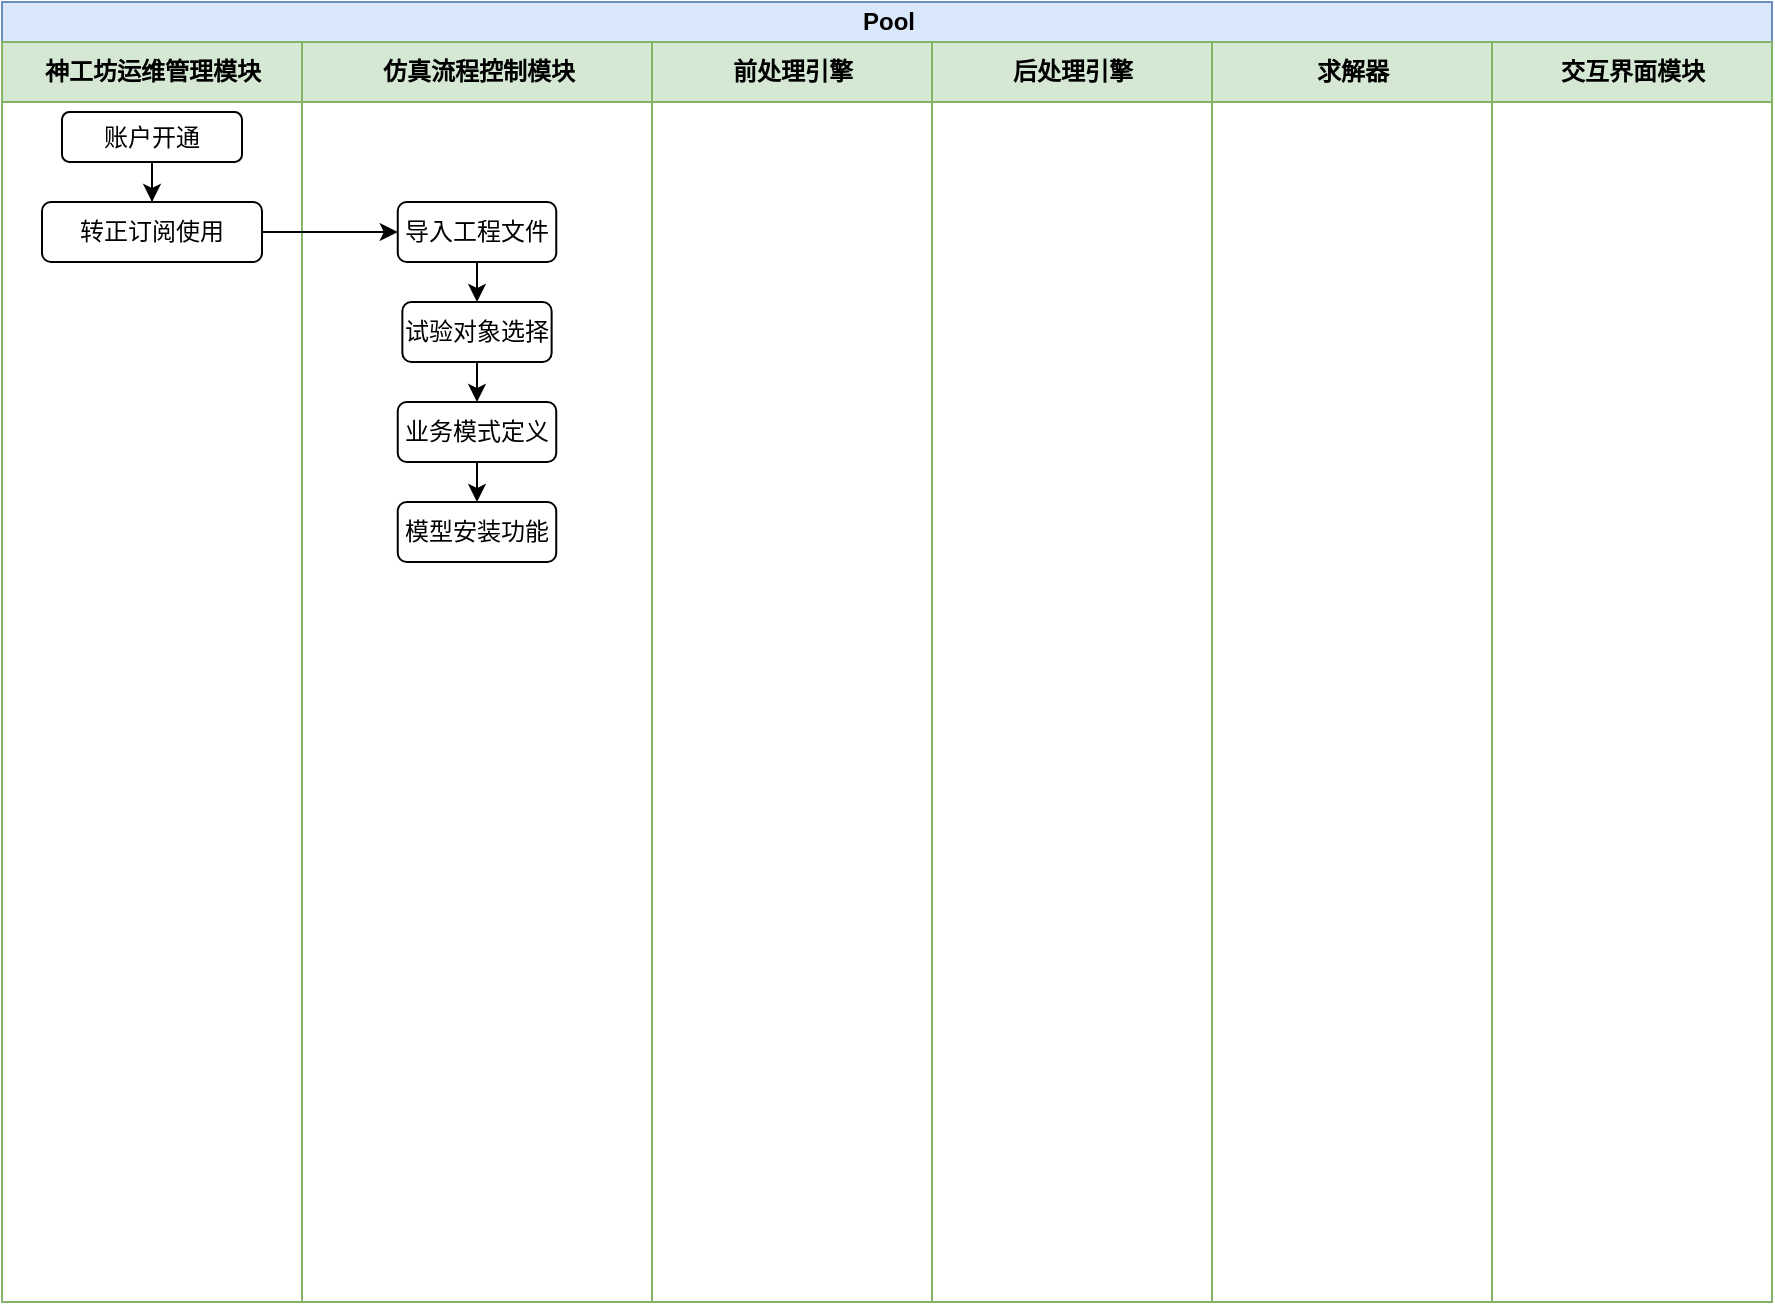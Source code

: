 <mxfile version="24.4.10" type="github">
  <diagram id="prtHgNgQTEPvFCAcTncT" name="Page-1">
    <mxGraphModel dx="1688" dy="933" grid="1" gridSize="10" guides="1" tooltips="1" connect="1" arrows="1" fold="1" page="1" pageScale="1" pageWidth="827" pageHeight="1169" math="0" shadow="0">
      <root>
        <mxCell id="0" />
        <mxCell id="1" parent="0" />
        <mxCell id="KtcSYUMauYDlxE6MzYY9-1" value="Pool" style="swimlane;childLayout=stackLayout;resizeParent=1;resizeParentMax=0;startSize=20;html=1;fillColor=#dae8fc;strokeColor=#6c8ebf;" vertex="1" parent="1">
          <mxGeometry x="180" y="230" width="885" height="650" as="geometry">
            <mxRectangle x="220.0" y="360" width="60" height="30" as="alternateBounds" />
          </mxGeometry>
        </mxCell>
        <mxCell id="KtcSYUMauYDlxE6MzYY9-12" value="神工坊运维管理模块" style="swimlane;startSize=30;html=1;fillColor=#d5e8d4;strokeColor=#82b366;" vertex="1" parent="KtcSYUMauYDlxE6MzYY9-1">
          <mxGeometry y="20" width="150" height="630" as="geometry">
            <mxRectangle y="20" width="40" height="460" as="alternateBounds" />
          </mxGeometry>
        </mxCell>
        <mxCell id="KtcSYUMauYDlxE6MzYY9-15" value="" style="edgeStyle=orthogonalEdgeStyle;rounded=0;orthogonalLoop=1;jettySize=auto;html=1;" edge="1" parent="KtcSYUMauYDlxE6MzYY9-12" source="KtcSYUMauYDlxE6MzYY9-8" target="KtcSYUMauYDlxE6MzYY9-14">
          <mxGeometry relative="1" as="geometry" />
        </mxCell>
        <mxCell id="KtcSYUMauYDlxE6MzYY9-8" value="账户开通" style="rounded=1;whiteSpace=wrap;html=1;" vertex="1" parent="KtcSYUMauYDlxE6MzYY9-12">
          <mxGeometry x="30" y="35" width="90" height="25" as="geometry" />
        </mxCell>
        <mxCell id="KtcSYUMauYDlxE6MzYY9-14" value="转正订阅使用" style="whiteSpace=wrap;html=1;rounded=1;" vertex="1" parent="KtcSYUMauYDlxE6MzYY9-12">
          <mxGeometry x="20" y="80" width="110" height="30" as="geometry" />
        </mxCell>
        <mxCell id="KtcSYUMauYDlxE6MzYY9-2" value="仿真流程控制模块" style="swimlane;startSize=30;html=1;fillColor=#d5e8d4;strokeColor=#82b366;" vertex="1" parent="KtcSYUMauYDlxE6MzYY9-1">
          <mxGeometry x="150" y="20" width="175" height="630" as="geometry">
            <mxRectangle x="150" y="20" width="40" height="660" as="alternateBounds" />
          </mxGeometry>
        </mxCell>
        <mxCell id="KtcSYUMauYDlxE6MzYY9-16" value="导入工程文件" style="whiteSpace=wrap;html=1;rounded=1;" vertex="1" parent="KtcSYUMauYDlxE6MzYY9-2">
          <mxGeometry x="47.88" y="80" width="79.25" height="30" as="geometry" />
        </mxCell>
        <mxCell id="KtcSYUMauYDlxE6MzYY9-18" value="试验对象选择" style="whiteSpace=wrap;html=1;rounded=1;" vertex="1" parent="KtcSYUMauYDlxE6MzYY9-2">
          <mxGeometry x="50.18" y="130" width="74.63" height="30" as="geometry" />
        </mxCell>
        <mxCell id="KtcSYUMauYDlxE6MzYY9-20" value="业务模式定义" style="whiteSpace=wrap;html=1;rounded=1;" vertex="1" parent="KtcSYUMauYDlxE6MzYY9-2">
          <mxGeometry x="47.87" y="180" width="79.25" height="30" as="geometry" />
        </mxCell>
        <mxCell id="KtcSYUMauYDlxE6MzYY9-21" value="" style="endArrow=classic;html=1;rounded=0;exitX=0.5;exitY=1;exitDx=0;exitDy=0;entryX=0.5;entryY=0;entryDx=0;entryDy=0;" edge="1" parent="KtcSYUMauYDlxE6MzYY9-2" source="KtcSYUMauYDlxE6MzYY9-18" target="KtcSYUMauYDlxE6MzYY9-20">
          <mxGeometry width="50" height="50" relative="1" as="geometry">
            <mxPoint x="137.0" y="105" as="sourcePoint" />
            <mxPoint x="210.0" y="105" as="targetPoint" />
          </mxGeometry>
        </mxCell>
        <mxCell id="KtcSYUMauYDlxE6MzYY9-22" value="模型安装功能" style="whiteSpace=wrap;html=1;rounded=1;" vertex="1" parent="KtcSYUMauYDlxE6MzYY9-2">
          <mxGeometry x="47.87" y="230" width="79.25" height="30" as="geometry" />
        </mxCell>
        <mxCell id="KtcSYUMauYDlxE6MzYY9-23" value="" style="endArrow=classic;html=1;rounded=0;entryX=0.5;entryY=0;entryDx=0;entryDy=0;exitX=0.5;exitY=1;exitDx=0;exitDy=0;" edge="1" parent="KtcSYUMauYDlxE6MzYY9-2" target="KtcSYUMauYDlxE6MzYY9-22" source="KtcSYUMauYDlxE6MzYY9-20">
          <mxGeometry width="50" height="50" relative="1" as="geometry">
            <mxPoint x="234.0" y="160" as="sourcePoint" />
            <mxPoint x="210.0" y="155" as="targetPoint" />
          </mxGeometry>
        </mxCell>
        <mxCell id="KtcSYUMauYDlxE6MzYY9-29" value="" style="endArrow=classic;html=1;rounded=0;exitX=0.5;exitY=1;exitDx=0;exitDy=0;entryX=0.5;entryY=0;entryDx=0;entryDy=0;" edge="1" parent="KtcSYUMauYDlxE6MzYY9-2" source="KtcSYUMauYDlxE6MzYY9-16" target="KtcSYUMauYDlxE6MzYY9-18">
          <mxGeometry width="50" height="50" relative="1" as="geometry">
            <mxPoint x="140.0" y="150" as="sourcePoint" />
            <mxPoint x="190.0" y="100" as="targetPoint" />
          </mxGeometry>
        </mxCell>
        <mxCell id="KtcSYUMauYDlxE6MzYY9-4" value="前处理引擎" style="swimlane;startSize=30;html=1;fillColor=#d5e8d4;strokeColor=#82b366;" vertex="1" parent="KtcSYUMauYDlxE6MzYY9-1">
          <mxGeometry x="325" y="20" width="140" height="630" as="geometry" />
        </mxCell>
        <mxCell id="KtcSYUMauYDlxE6MzYY9-5" value="后处理引擎" style="swimlane;startSize=30;html=1;fillColor=#d5e8d4;strokeColor=#82b366;" vertex="1" parent="KtcSYUMauYDlxE6MzYY9-1">
          <mxGeometry x="465" y="20" width="140" height="630" as="geometry" />
        </mxCell>
        <mxCell id="KtcSYUMauYDlxE6MzYY9-48" value="求解器" style="swimlane;startSize=30;html=1;fillColor=#d5e8d4;strokeColor=#82b366;" vertex="1" parent="KtcSYUMauYDlxE6MzYY9-1">
          <mxGeometry x="605" y="20" width="140" height="630" as="geometry" />
        </mxCell>
        <mxCell id="KtcSYUMauYDlxE6MzYY9-49" value="交互界面模块" style="swimlane;startSize=30;html=1;fillColor=#d5e8d4;strokeColor=#82b366;" vertex="1" parent="KtcSYUMauYDlxE6MzYY9-1">
          <mxGeometry x="745" y="20" width="140" height="630" as="geometry" />
        </mxCell>
        <mxCell id="KtcSYUMauYDlxE6MzYY9-17" value="" style="edgeStyle=orthogonalEdgeStyle;rounded=0;orthogonalLoop=1;jettySize=auto;html=1;" edge="1" parent="KtcSYUMauYDlxE6MzYY9-1" source="KtcSYUMauYDlxE6MzYY9-14" target="KtcSYUMauYDlxE6MzYY9-16">
          <mxGeometry relative="1" as="geometry" />
        </mxCell>
      </root>
    </mxGraphModel>
  </diagram>
</mxfile>
